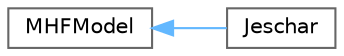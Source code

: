 digraph "Graphical Class Hierarchy"
{
 // LATEX_PDF_SIZE
  bgcolor="transparent";
  edge [fontname=Helvetica,fontsize=10,labelfontname=Helvetica,labelfontsize=10];
  node [fontname=Helvetica,fontsize=10,shape=box,height=0.2,width=0.4];
  rankdir="LR";
  Node0 [id="Node000000",label="MHFModel",height=0.2,width=0.4,color="grey40", fillcolor="white", style="filled",URL="$classFoam_1_1wallBoilingModels_1_1MHFModel.html",tooltip=" "];
  Node0 -> Node1 [id="edge5079_Node000000_Node000001",dir="back",color="steelblue1",style="solid",tooltip=" "];
  Node1 [id="Node000001",label="Jeschar",height=0.2,width=0.4,color="grey40", fillcolor="white", style="filled",URL="$classFoam_1_1wallBoilingModels_1_1CHFModels_1_1Jeschar.html",tooltip=" "];
}
